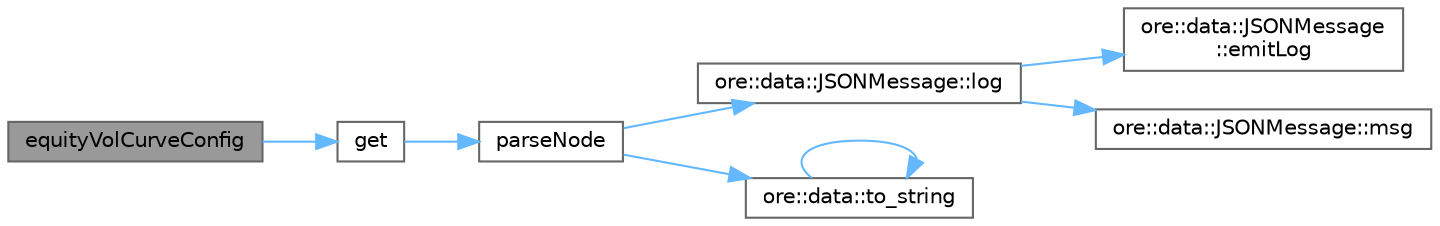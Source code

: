 digraph "equityVolCurveConfig"
{
 // INTERACTIVE_SVG=YES
 // LATEX_PDF_SIZE
  bgcolor="transparent";
  edge [fontname=Helvetica,fontsize=10,labelfontname=Helvetica,labelfontsize=10];
  node [fontname=Helvetica,fontsize=10,shape=box,height=0.2,width=0.4];
  rankdir="LR";
  Node1 [label="equityVolCurveConfig",height=0.2,width=0.4,color="gray40", fillcolor="grey60", style="filled", fontcolor="black",tooltip=" "];
  Node1 -> Node2 [color="steelblue1",style="solid"];
  Node2 [label="get",height=0.2,width=0.4,color="grey40", fillcolor="white", style="filled",URL="$classore_1_1data_1_1_curve_configurations.html#a04f00e9080c4647c43cb2d050a75fb0e",tooltip=" "];
  Node2 -> Node3 [color="steelblue1",style="solid"];
  Node3 [label="parseNode",height=0.2,width=0.4,color="grey40", fillcolor="white", style="filled",URL="$classore_1_1data_1_1_curve_configurations.html#ae21cee2080e2120466063e68c1a3e2a9",tooltip=" "];
  Node3 -> Node4 [color="steelblue1",style="solid"];
  Node4 [label="ore::data::JSONMessage::log",height=0.2,width=0.4,color="grey40", fillcolor="white", style="filled",URL="$classore_1_1data_1_1_j_s_o_n_message.html#a5e21eca2668ed948bdc409b19a78e5bb",tooltip="generate Boost log record to pass to corresponding sinks"];
  Node4 -> Node5 [color="steelblue1",style="solid"];
  Node5 [label="ore::data::JSONMessage\l::emitLog",height=0.2,width=0.4,color="grey40", fillcolor="white", style="filled",URL="$classore_1_1data_1_1_j_s_o_n_message.html#a6a9077605df871e6e961dd0099645b35",tooltip="generate Boost log record - this method is called by log()"];
  Node4 -> Node6 [color="steelblue1",style="solid"];
  Node6 [label="ore::data::JSONMessage::msg",height=0.2,width=0.4,color="grey40", fillcolor="white", style="filled",URL="$classore_1_1data_1_1_j_s_o_n_message.html#a39f83a0ab38c425a8844c8892b93d69e",tooltip="return a std::string for the log file"];
  Node3 -> Node7 [color="steelblue1",style="solid"];
  Node7 [label="ore::data::to_string",height=0.2,width=0.4,color="grey40", fillcolor="white", style="filled",URL="$namespaceore_1_1data.html#a86651dfeb5c18ee891f7a4734d8cf455",tooltip=" "];
  Node7 -> Node7 [color="steelblue1",style="solid"];
}

